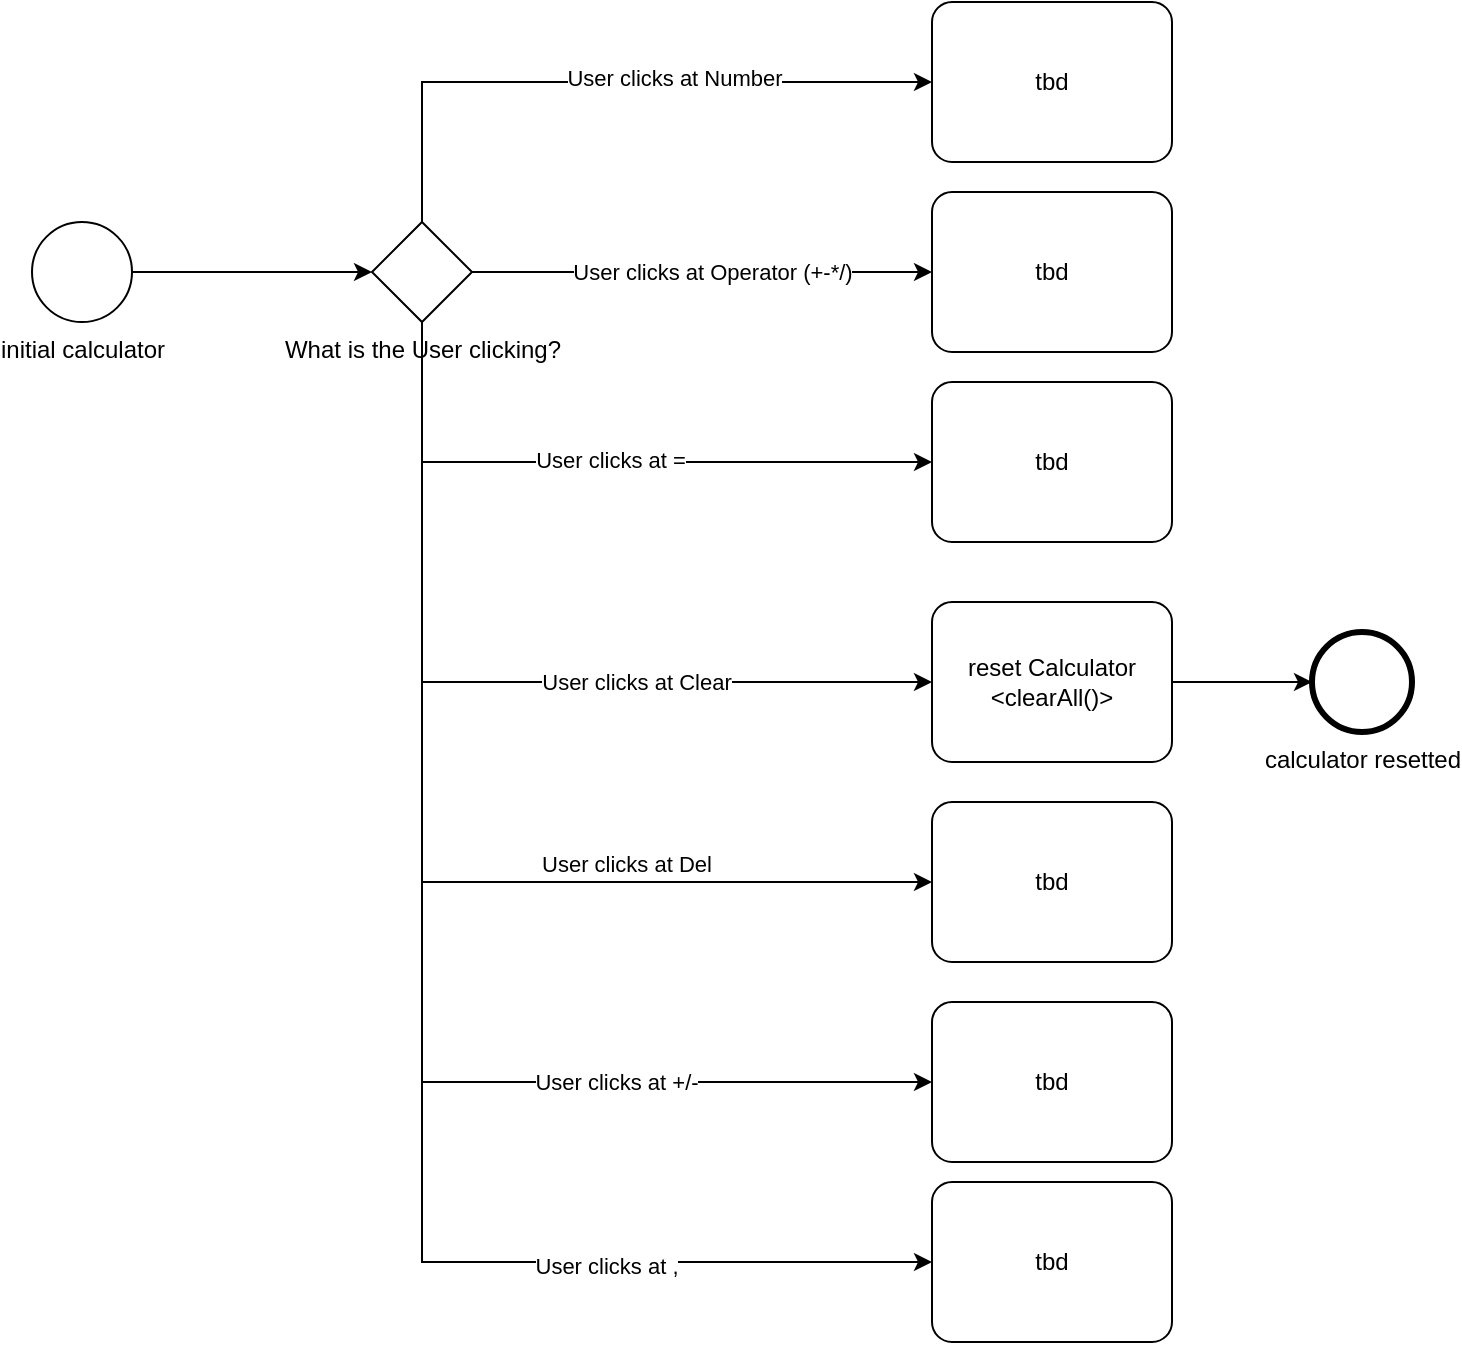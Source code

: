 <mxfile version="24.3.1" type="github">
  <diagram name="Seite-1" id="TULq9JBRfpRznfRxP_a6">
    <mxGraphModel dx="1188" dy="654" grid="1" gridSize="10" guides="1" tooltips="1" connect="1" arrows="1" fold="1" page="1" pageScale="1" pageWidth="827" pageHeight="1169" math="0" shadow="0">
      <root>
        <mxCell id="0" />
        <mxCell id="1" parent="0" />
        <mxCell id="A2neJB4XEHQH3khW_i38-1" value="initial calculator&lt;div&gt;&lt;br&gt;&lt;/div&gt;" style="points=[[0.145,0.145,0],[0.5,0,0],[0.855,0.145,0],[1,0.5,0],[0.855,0.855,0],[0.5,1,0],[0.145,0.855,0],[0,0.5,0]];shape=mxgraph.bpmn.event;html=1;verticalLabelPosition=bottom;labelBackgroundColor=#ffffff;verticalAlign=top;align=center;perimeter=ellipsePerimeter;outlineConnect=0;aspect=fixed;outline=standard;symbol=general;" vertex="1" parent="1">
          <mxGeometry x="50" y="160" width="50" height="50" as="geometry" />
        </mxCell>
        <mxCell id="A2neJB4XEHQH3khW_i38-2" value="tbd" style="points=[[0.25,0,0],[0.5,0,0],[0.75,0,0],[1,0.25,0],[1,0.5,0],[1,0.75,0],[0.75,1,0],[0.5,1,0],[0.25,1,0],[0,0.75,0],[0,0.5,0],[0,0.25,0]];shape=mxgraph.bpmn.task;whiteSpace=wrap;rectStyle=rounded;size=10;html=1;container=1;expand=0;collapsible=0;taskMarker=abstract;" vertex="1" parent="1">
          <mxGeometry x="500" y="50" width="120" height="80" as="geometry" />
        </mxCell>
        <mxCell id="A2neJB4XEHQH3khW_i38-10" value="" style="edgeStyle=orthogonalEdgeStyle;rounded=0;orthogonalLoop=1;jettySize=auto;html=1;entryX=0;entryY=0.5;entryDx=0;entryDy=0;entryPerimeter=0;" edge="1" parent="1" source="A2neJB4XEHQH3khW_i38-3" target="A2neJB4XEHQH3khW_i38-11">
          <mxGeometry relative="1" as="geometry">
            <mxPoint x="315" y="185" as="targetPoint" />
          </mxGeometry>
        </mxCell>
        <mxCell id="A2neJB4XEHQH3khW_i38-12" value="User clicks at Operator (+-*/)" style="edgeLabel;html=1;align=center;verticalAlign=middle;resizable=0;points=[];" vertex="1" connectable="0" parent="A2neJB4XEHQH3khW_i38-10">
          <mxGeometry x="-0.438" y="1" relative="1" as="geometry">
            <mxPoint x="55" y="1" as="offset" />
          </mxGeometry>
        </mxCell>
        <object label="What is the User clicking?" firstNumber="0" placeholders="1" operator="empty" secondNumber="0" displayCurrentCalculation="empty" displayCurrentNumber="0" id="A2neJB4XEHQH3khW_i38-3">
          <mxCell style="points=[[0.25,0.25,0],[0.5,0,0],[0.75,0.25,0],[1,0.5,0],[0.75,0.75,0],[0.5,1,0],[0.25,0.75,0],[0,0.5,0]];shape=mxgraph.bpmn.gateway2;html=1;verticalLabelPosition=bottom;labelBackgroundColor=#ffffff;verticalAlign=top;align=center;perimeter=rhombusPerimeter;outlineConnect=0;outline=none;symbol=none;shadow=0;editable=1;movable=1;resizable=1;rotatable=1;deletable=1;locked=0;connectable=1;" vertex="1" parent="1">
            <mxGeometry x="220" y="160" width="50" height="50" as="geometry" />
          </mxCell>
        </object>
        <mxCell id="A2neJB4XEHQH3khW_i38-4" style="edgeStyle=orthogonalEdgeStyle;rounded=0;orthogonalLoop=1;jettySize=auto;html=1;entryX=0;entryY=0.5;entryDx=0;entryDy=0;entryPerimeter=0;" edge="1" parent="1" source="A2neJB4XEHQH3khW_i38-1" target="A2neJB4XEHQH3khW_i38-3">
          <mxGeometry relative="1" as="geometry" />
        </mxCell>
        <mxCell id="A2neJB4XEHQH3khW_i38-6" style="edgeStyle=orthogonalEdgeStyle;rounded=0;orthogonalLoop=1;jettySize=auto;html=1;entryX=0;entryY=0.5;entryDx=0;entryDy=0;entryPerimeter=0;exitX=0.5;exitY=0;exitDx=0;exitDy=0;exitPerimeter=0;" edge="1" parent="1" source="A2neJB4XEHQH3khW_i38-3" target="A2neJB4XEHQH3khW_i38-2">
          <mxGeometry relative="1" as="geometry" />
        </mxCell>
        <mxCell id="A2neJB4XEHQH3khW_i38-7" value="User clicks at Number" style="edgeLabel;html=1;align=center;verticalAlign=middle;resizable=0;points=[];" vertex="1" connectable="0" parent="A2neJB4XEHQH3khW_i38-6">
          <mxGeometry x="0.203" y="2" relative="1" as="geometry">
            <mxPoint as="offset" />
          </mxGeometry>
        </mxCell>
        <mxCell id="A2neJB4XEHQH3khW_i38-11" value="tbd" style="points=[[0.25,0,0],[0.5,0,0],[0.75,0,0],[1,0.25,0],[1,0.5,0],[1,0.75,0],[0.75,1,0],[0.5,1,0],[0.25,1,0],[0,0.75,0],[0,0.5,0],[0,0.25,0]];shape=mxgraph.bpmn.task;whiteSpace=wrap;rectStyle=rounded;size=10;html=1;container=1;expand=0;collapsible=0;taskMarker=abstract;" vertex="1" parent="1">
          <mxGeometry x="500" y="145" width="120" height="80" as="geometry" />
        </mxCell>
        <object label="reset Calculator &amp;lt;clearAll()&amp;gt;" firstNumber="0" Operator="empty" secondNumber="0" displayCurrentCalculation="empty" displayCurrentNumber="0" id="A2neJB4XEHQH3khW_i38-13">
          <mxCell style="points=[[0.25,0,0],[0.5,0,0],[0.75,0,0],[1,0.25,0],[1,0.5,0],[1,0.75,0],[0.75,1,0],[0.5,1,0],[0.25,1,0],[0,0.75,0],[0,0.5,0],[0,0.25,0]];shape=mxgraph.bpmn.task;whiteSpace=wrap;rectStyle=rounded;size=10;html=1;container=1;expand=0;collapsible=0;taskMarker=abstract;" vertex="1" parent="1">
            <mxGeometry x="500" y="350" width="120" height="80" as="geometry" />
          </mxCell>
        </object>
        <mxCell id="A2neJB4XEHQH3khW_i38-14" style="edgeStyle=orthogonalEdgeStyle;rounded=0;orthogonalLoop=1;jettySize=auto;html=1;entryX=0;entryY=0.5;entryDx=0;entryDy=0;entryPerimeter=0;" edge="1" parent="1" source="A2neJB4XEHQH3khW_i38-3" target="A2neJB4XEHQH3khW_i38-13">
          <mxGeometry relative="1" as="geometry">
            <Array as="points">
              <mxPoint x="245" y="390" />
            </Array>
          </mxGeometry>
        </mxCell>
        <mxCell id="A2neJB4XEHQH3khW_i38-15" value="User clicks at Clear" style="edgeLabel;html=1;align=center;verticalAlign=middle;resizable=0;points=[];" vertex="1" connectable="0" parent="A2neJB4XEHQH3khW_i38-14">
          <mxGeometry x="-0.121" y="-1" relative="1" as="geometry">
            <mxPoint x="96" y="-1" as="offset" />
          </mxGeometry>
        </mxCell>
        <mxCell id="A2neJB4XEHQH3khW_i38-16" value="tbd" style="points=[[0.25,0,0],[0.5,0,0],[0.75,0,0],[1,0.25,0],[1,0.5,0],[1,0.75,0],[0.75,1,0],[0.5,1,0],[0.25,1,0],[0,0.75,0],[0,0.5,0],[0,0.25,0]];shape=mxgraph.bpmn.task;whiteSpace=wrap;rectStyle=rounded;size=10;html=1;container=1;expand=0;collapsible=0;taskMarker=abstract;" vertex="1" parent="1">
          <mxGeometry x="500" y="450" width="120" height="80" as="geometry" />
        </mxCell>
        <mxCell id="A2neJB4XEHQH3khW_i38-17" style="edgeStyle=orthogonalEdgeStyle;rounded=0;orthogonalLoop=1;jettySize=auto;html=1;entryX=0;entryY=0.5;entryDx=0;entryDy=0;entryPerimeter=0;exitX=0.5;exitY=1;exitDx=0;exitDy=0;exitPerimeter=0;" edge="1" parent="1" source="A2neJB4XEHQH3khW_i38-3" target="A2neJB4XEHQH3khW_i38-16">
          <mxGeometry relative="1" as="geometry">
            <mxPoint x="255" y="220" as="sourcePoint" />
            <mxPoint x="510" y="290" as="targetPoint" />
            <Array as="points">
              <mxPoint x="245" y="490" />
            </Array>
          </mxGeometry>
        </mxCell>
        <mxCell id="A2neJB4XEHQH3khW_i38-18" value="User clicks at Del" style="edgeLabel;html=1;align=center;verticalAlign=middle;resizable=0;points=[];" vertex="1" connectable="0" parent="A2neJB4XEHQH3khW_i38-17">
          <mxGeometry x="-0.121" y="-1" relative="1" as="geometry">
            <mxPoint x="103" y="36" as="offset" />
          </mxGeometry>
        </mxCell>
        <mxCell id="A2neJB4XEHQH3khW_i38-19" value="tbd" style="points=[[0.25,0,0],[0.5,0,0],[0.75,0,0],[1,0.25,0],[1,0.5,0],[1,0.75,0],[0.75,1,0],[0.5,1,0],[0.25,1,0],[0,0.75,0],[0,0.5,0],[0,0.25,0]];shape=mxgraph.bpmn.task;whiteSpace=wrap;rectStyle=rounded;size=10;html=1;container=1;expand=0;collapsible=0;taskMarker=abstract;" vertex="1" parent="1">
          <mxGeometry x="500" y="550" width="120" height="80" as="geometry" />
        </mxCell>
        <mxCell id="A2neJB4XEHQH3khW_i38-20" style="edgeStyle=orthogonalEdgeStyle;rounded=0;orthogonalLoop=1;jettySize=auto;html=1;entryX=0;entryY=0.5;entryDx=0;entryDy=0;entryPerimeter=0;" edge="1" parent="1" source="A2neJB4XEHQH3khW_i38-3" target="A2neJB4XEHQH3khW_i38-19">
          <mxGeometry relative="1" as="geometry">
            <Array as="points">
              <mxPoint x="245" y="590" />
            </Array>
          </mxGeometry>
        </mxCell>
        <mxCell id="A2neJB4XEHQH3khW_i38-22" value="User clicks at +/-" style="edgeLabel;html=1;align=center;verticalAlign=middle;resizable=0;points=[];" vertex="1" connectable="0" parent="A2neJB4XEHQH3khW_i38-20">
          <mxGeometry x="0.566" relative="1" as="geometry">
            <mxPoint x="-20" as="offset" />
          </mxGeometry>
        </mxCell>
        <mxCell id="A2neJB4XEHQH3khW_i38-23" value="tbd" style="points=[[0.25,0,0],[0.5,0,0],[0.75,0,0],[1,0.25,0],[1,0.5,0],[1,0.75,0],[0.75,1,0],[0.5,1,0],[0.25,1,0],[0,0.75,0],[0,0.5,0],[0,0.25,0]];shape=mxgraph.bpmn.task;whiteSpace=wrap;rectStyle=rounded;size=10;html=1;container=1;expand=0;collapsible=0;taskMarker=abstract;" vertex="1" parent="1">
          <mxGeometry x="500" y="640" width="120" height="80" as="geometry" />
        </mxCell>
        <mxCell id="A2neJB4XEHQH3khW_i38-24" style="edgeStyle=orthogonalEdgeStyle;rounded=0;orthogonalLoop=1;jettySize=auto;html=1;entryX=0;entryY=0.5;entryDx=0;entryDy=0;entryPerimeter=0;" edge="1" parent="1" source="A2neJB4XEHQH3khW_i38-3" target="A2neJB4XEHQH3khW_i38-23">
          <mxGeometry relative="1" as="geometry">
            <Array as="points">
              <mxPoint x="245" y="680" />
            </Array>
          </mxGeometry>
        </mxCell>
        <mxCell id="A2neJB4XEHQH3khW_i38-25" value="User clicks at ," style="edgeLabel;html=1;align=center;verticalAlign=middle;resizable=0;points=[];" vertex="1" connectable="0" parent="A2neJB4XEHQH3khW_i38-24">
          <mxGeometry x="0.55" y="-2" relative="1" as="geometry">
            <mxPoint as="offset" />
          </mxGeometry>
        </mxCell>
        <mxCell id="A2neJB4XEHQH3khW_i38-26" value="tbd" style="points=[[0.25,0,0],[0.5,0,0],[0.75,0,0],[1,0.25,0],[1,0.5,0],[1,0.75,0],[0.75,1,0],[0.5,1,0],[0.25,1,0],[0,0.75,0],[0,0.5,0],[0,0.25,0]];shape=mxgraph.bpmn.task;whiteSpace=wrap;rectStyle=rounded;size=10;html=1;container=1;expand=0;collapsible=0;taskMarker=abstract;" vertex="1" parent="1">
          <mxGeometry x="500" y="240" width="120" height="80" as="geometry" />
        </mxCell>
        <mxCell id="A2neJB4XEHQH3khW_i38-27" style="edgeStyle=orthogonalEdgeStyle;rounded=0;orthogonalLoop=1;jettySize=auto;html=1;entryX=0;entryY=0.5;entryDx=0;entryDy=0;entryPerimeter=0;" edge="1" parent="1" source="A2neJB4XEHQH3khW_i38-3" target="A2neJB4XEHQH3khW_i38-26">
          <mxGeometry relative="1" as="geometry">
            <Array as="points">
              <mxPoint x="245" y="280" />
            </Array>
          </mxGeometry>
        </mxCell>
        <mxCell id="A2neJB4XEHQH3khW_i38-28" value="User clicks at =" style="edgeLabel;html=1;align=center;verticalAlign=middle;resizable=0;points=[];" vertex="1" connectable="0" parent="A2neJB4XEHQH3khW_i38-27">
          <mxGeometry x="0.007" y="1" relative="1" as="geometry">
            <mxPoint as="offset" />
          </mxGeometry>
        </mxCell>
        <object label="calculator resetted" firstNumber="0" operator="empty" secondNumber="0" displayCurrentCalculation="empty" displayCurrentNumber="0" id="A2neJB4XEHQH3khW_i38-30">
          <mxCell style="points=[[0.145,0.145,0],[0.5,0,0],[0.855,0.145,0],[1,0.5,0],[0.855,0.855,0],[0.5,1,0],[0.145,0.855,0],[0,0.5,0]];shape=mxgraph.bpmn.event;html=1;verticalLabelPosition=bottom;labelBackgroundColor=#ffffff;verticalAlign=top;align=center;perimeter=ellipsePerimeter;outlineConnect=0;aspect=fixed;outline=end;symbol=terminate2;" vertex="1" parent="1">
            <mxGeometry x="690" y="365" width="50" height="50" as="geometry" />
          </mxCell>
        </object>
        <mxCell id="A2neJB4XEHQH3khW_i38-31" style="edgeStyle=orthogonalEdgeStyle;rounded=0;orthogonalLoop=1;jettySize=auto;html=1;entryX=0;entryY=0.5;entryDx=0;entryDy=0;entryPerimeter=0;" edge="1" parent="1" source="A2neJB4XEHQH3khW_i38-13" target="A2neJB4XEHQH3khW_i38-30">
          <mxGeometry relative="1" as="geometry" />
        </mxCell>
      </root>
    </mxGraphModel>
  </diagram>
</mxfile>
